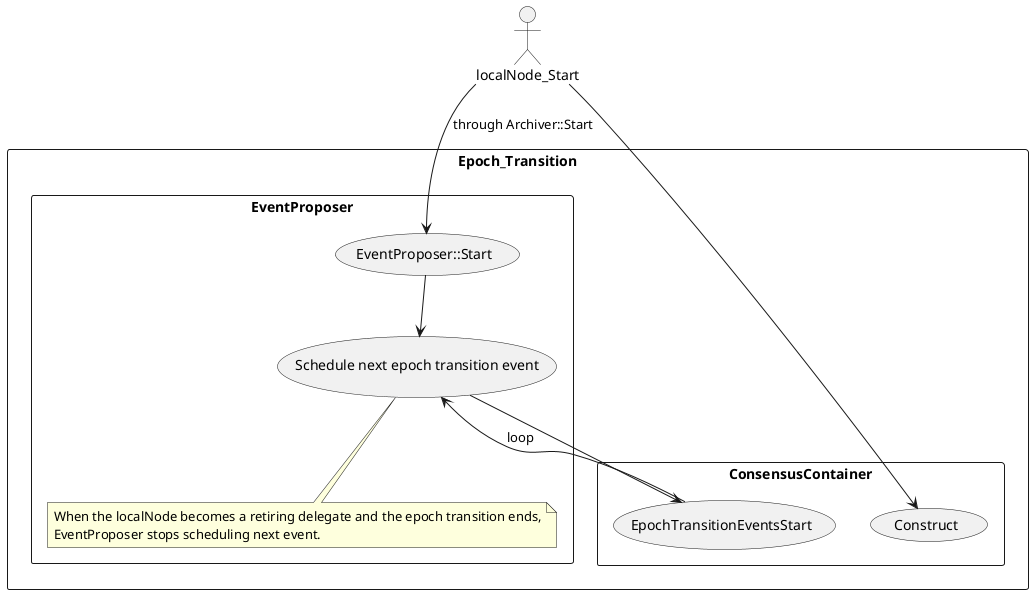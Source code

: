 @startuml

actor localNode_Start

rectangle Epoch_Transition {

	rectangle ConsensusContainer{
		(Construct)
		(EpochTransitionEventsStart)
	}
	
	rectangle EventProposer {
		(EventProposer::Start)
		note as N1
			When the localNode becomes a retiring delegate and the epoch transition ends,
			EventProposer stops scheduling next event.
		end note
		(Schedule next epoch transition event) .. N1 
	}
	
	(localNode_Start) --> (Construct)
	(localNode_Start) --> (EventProposer::Start) : through Archiver::Start
	
	(EventProposer::Start) --> (Schedule next epoch transition event)
	(Schedule next epoch transition event) --> (EpochTransitionEventsStart)
	(EpochTransitionEventsStart) --> (Schedule next epoch transition event) : loop
}

@enduml
(Construct) --> (EventProposer::Start)